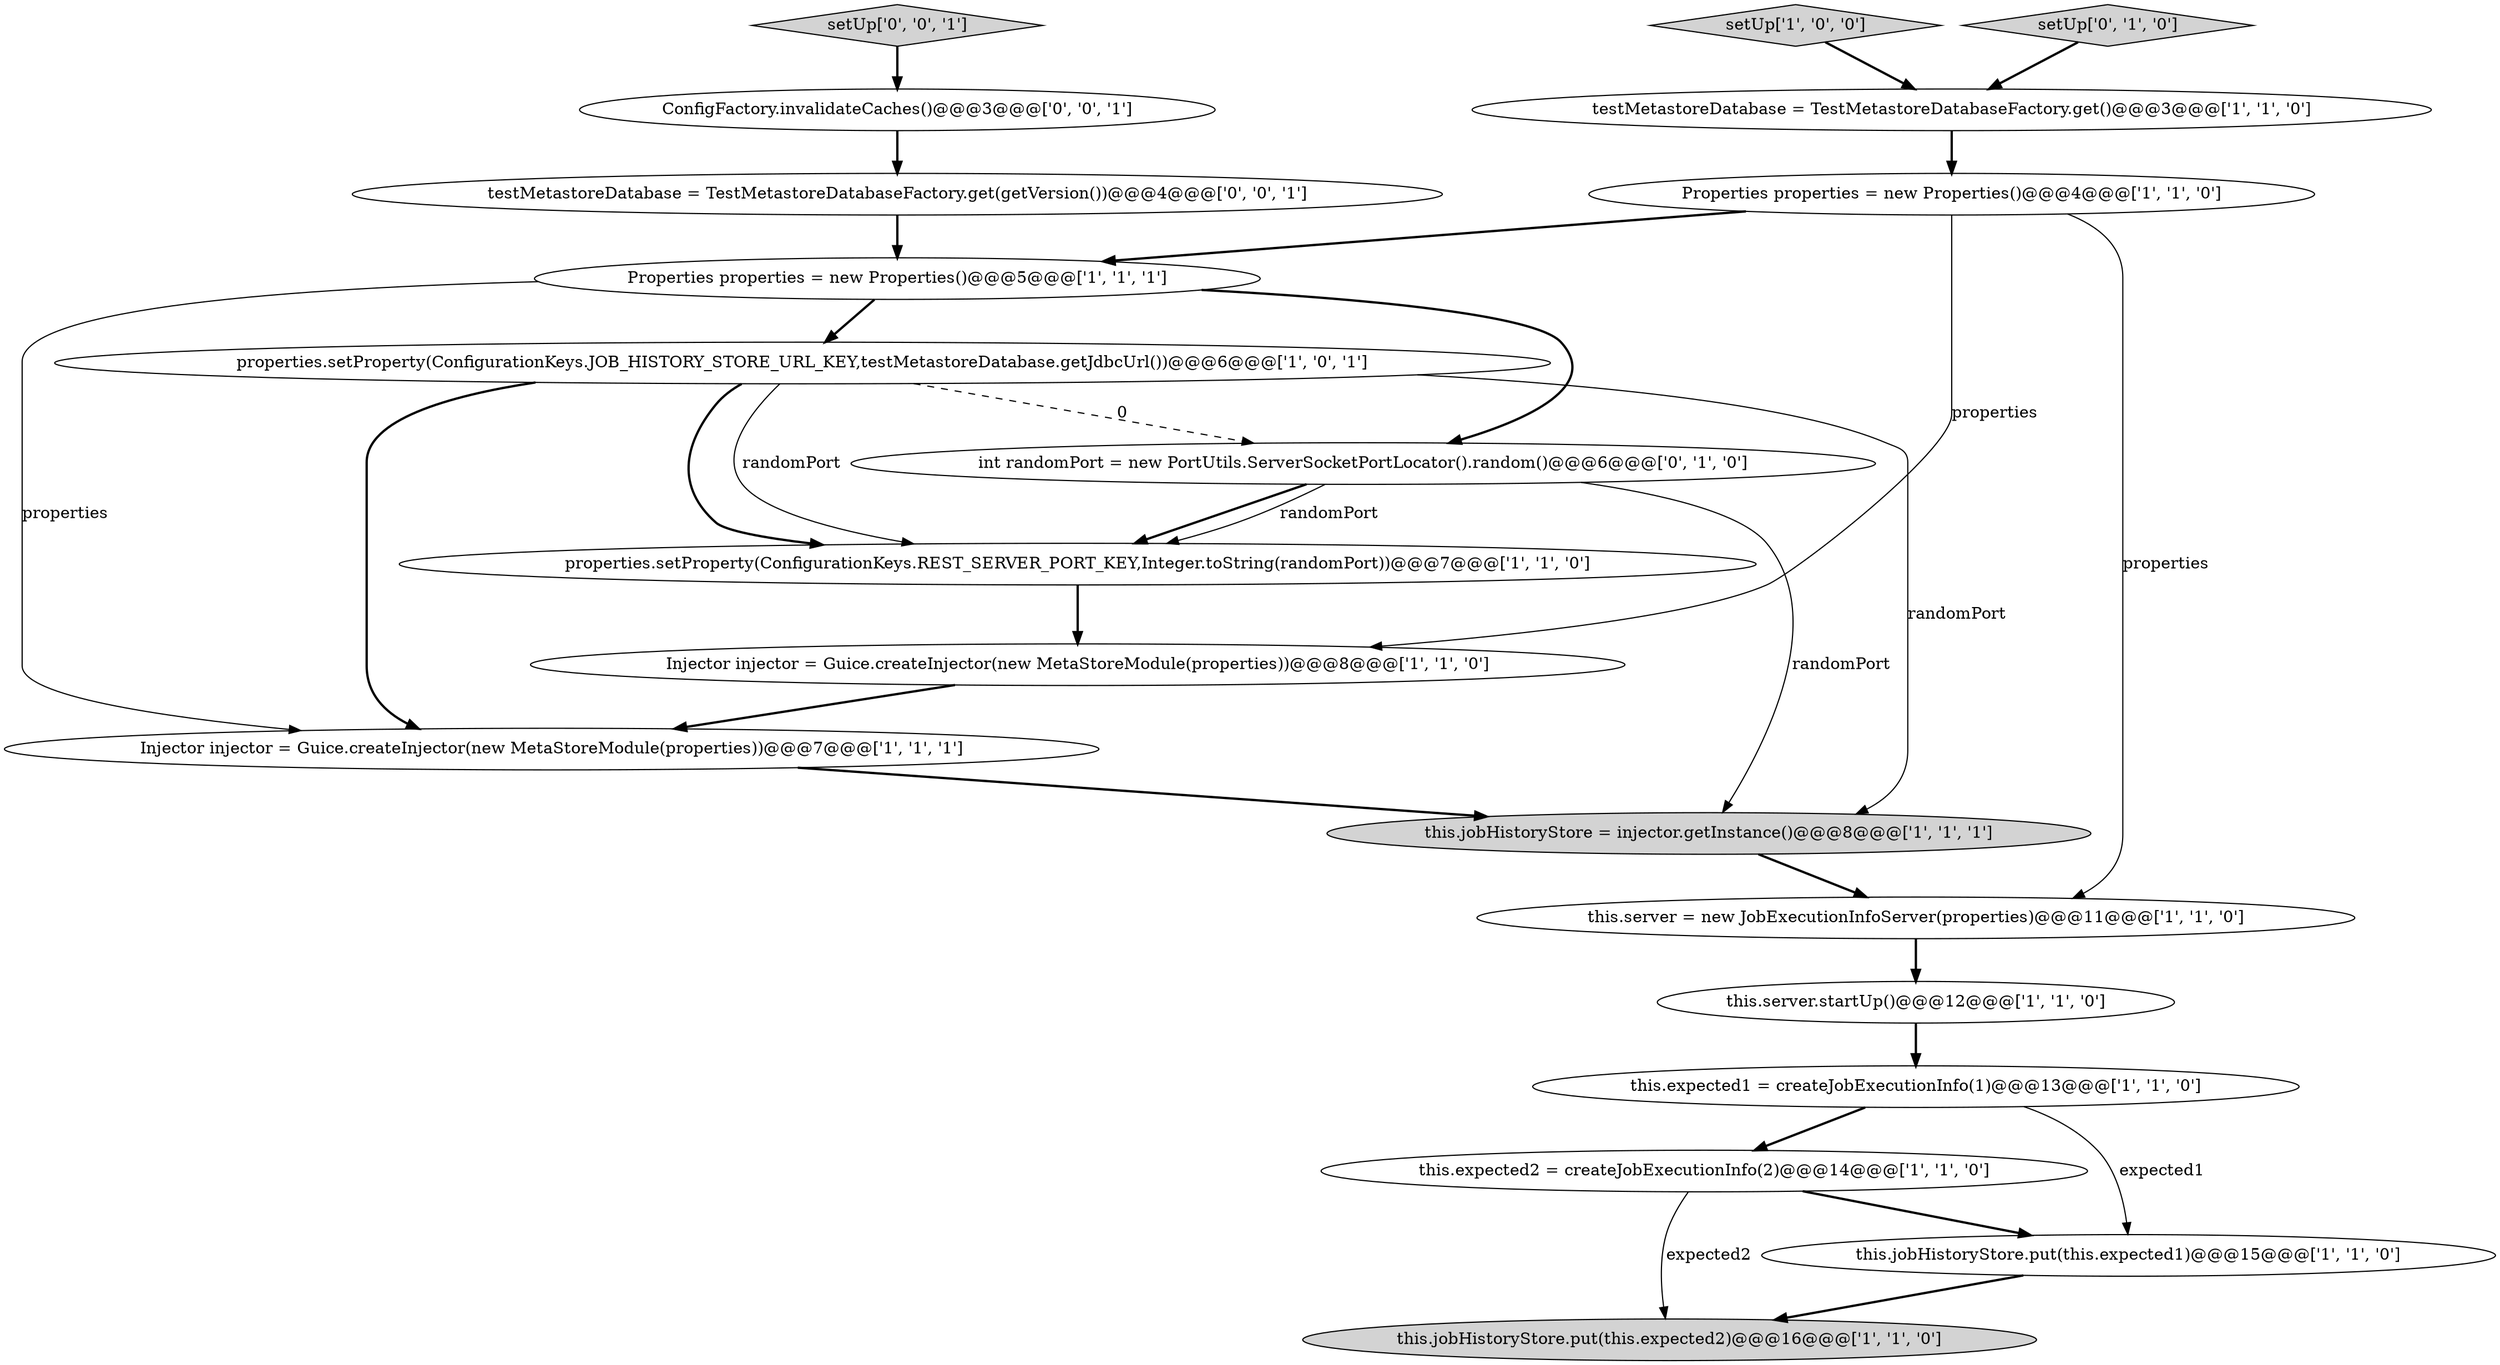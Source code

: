 digraph {
2 [style = filled, label = "Injector injector = Guice.createInjector(new MetaStoreModule(properties))@@@7@@@['1', '1', '1']", fillcolor = white, shape = ellipse image = "AAA0AAABBB1BBB"];
0 [style = filled, label = "this.expected2 = createJobExecutionInfo(2)@@@14@@@['1', '1', '0']", fillcolor = white, shape = ellipse image = "AAA0AAABBB1BBB"];
14 [style = filled, label = "this.server = new JobExecutionInfoServer(properties)@@@11@@@['1', '1', '0']", fillcolor = white, shape = ellipse image = "AAA0AAABBB1BBB"];
16 [style = filled, label = "int randomPort = new PortUtils.ServerSocketPortLocator().random()@@@6@@@['0', '1', '0']", fillcolor = white, shape = ellipse image = "AAA1AAABBB2BBB"];
15 [style = filled, label = "setUp['0', '1', '0']", fillcolor = lightgray, shape = diamond image = "AAA0AAABBB2BBB"];
11 [style = filled, label = "this.server.startUp()@@@12@@@['1', '1', '0']", fillcolor = white, shape = ellipse image = "AAA0AAABBB1BBB"];
7 [style = filled, label = "setUp['1', '0', '0']", fillcolor = lightgray, shape = diamond image = "AAA0AAABBB1BBB"];
12 [style = filled, label = "this.jobHistoryStore = injector.getInstance()@@@8@@@['1', '1', '1']", fillcolor = lightgray, shape = ellipse image = "AAA0AAABBB1BBB"];
17 [style = filled, label = "ConfigFactory.invalidateCaches()@@@3@@@['0', '0', '1']", fillcolor = white, shape = ellipse image = "AAA0AAABBB3BBB"];
13 [style = filled, label = "Injector injector = Guice.createInjector(new MetaStoreModule(properties))@@@8@@@['1', '1', '0']", fillcolor = white, shape = ellipse image = "AAA0AAABBB1BBB"];
1 [style = filled, label = "testMetastoreDatabase = TestMetastoreDatabaseFactory.get()@@@3@@@['1', '1', '0']", fillcolor = white, shape = ellipse image = "AAA0AAABBB1BBB"];
4 [style = filled, label = "Properties properties = new Properties()@@@5@@@['1', '1', '1']", fillcolor = white, shape = ellipse image = "AAA0AAABBB1BBB"];
8 [style = filled, label = "properties.setProperty(ConfigurationKeys.REST_SERVER_PORT_KEY,Integer.toString(randomPort))@@@7@@@['1', '1', '0']", fillcolor = white, shape = ellipse image = "AAA0AAABBB1BBB"];
19 [style = filled, label = "setUp['0', '0', '1']", fillcolor = lightgray, shape = diamond image = "AAA0AAABBB3BBB"];
9 [style = filled, label = "this.jobHistoryStore.put(this.expected1)@@@15@@@['1', '1', '0']", fillcolor = white, shape = ellipse image = "AAA0AAABBB1BBB"];
6 [style = filled, label = "properties.setProperty(ConfigurationKeys.JOB_HISTORY_STORE_URL_KEY,testMetastoreDatabase.getJdbcUrl())@@@6@@@['1', '0', '1']", fillcolor = white, shape = ellipse image = "AAA0AAABBB1BBB"];
10 [style = filled, label = "Properties properties = new Properties()@@@4@@@['1', '1', '0']", fillcolor = white, shape = ellipse image = "AAA0AAABBB1BBB"];
5 [style = filled, label = "this.expected1 = createJobExecutionInfo(1)@@@13@@@['1', '1', '0']", fillcolor = white, shape = ellipse image = "AAA0AAABBB1BBB"];
18 [style = filled, label = "testMetastoreDatabase = TestMetastoreDatabaseFactory.get(getVersion())@@@4@@@['0', '0', '1']", fillcolor = white, shape = ellipse image = "AAA0AAABBB3BBB"];
3 [style = filled, label = "this.jobHistoryStore.put(this.expected2)@@@16@@@['1', '1', '0']", fillcolor = lightgray, shape = ellipse image = "AAA0AAABBB1BBB"];
4->6 [style = bold, label=""];
15->1 [style = bold, label=""];
4->2 [style = solid, label="properties"];
1->10 [style = bold, label=""];
4->16 [style = bold, label=""];
12->14 [style = bold, label=""];
9->3 [style = bold, label=""];
0->9 [style = bold, label=""];
16->8 [style = bold, label=""];
6->12 [style = solid, label="randomPort"];
5->9 [style = solid, label="expected1"];
14->11 [style = bold, label=""];
6->8 [style = bold, label=""];
0->3 [style = solid, label="expected2"];
6->2 [style = bold, label=""];
16->12 [style = solid, label="randomPort"];
10->13 [style = solid, label="properties"];
5->0 [style = bold, label=""];
10->4 [style = bold, label=""];
19->17 [style = bold, label=""];
6->16 [style = dashed, label="0"];
8->13 [style = bold, label=""];
11->5 [style = bold, label=""];
10->14 [style = solid, label="properties"];
7->1 [style = bold, label=""];
16->8 [style = solid, label="randomPort"];
13->2 [style = bold, label=""];
6->8 [style = solid, label="randomPort"];
2->12 [style = bold, label=""];
18->4 [style = bold, label=""];
17->18 [style = bold, label=""];
}
